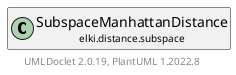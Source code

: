 @startuml
    remove .*\.(Instance|Par|Parameterizer|Factory)$
    set namespaceSeparator none
    hide empty fields
    hide empty methods

    class "<size:14>SubspaceManhattanDistance.Par\n<size:10>elki.distance.subspace" as elki.distance.subspace.SubspaceManhattanDistance.Par [[SubspaceManhattanDistance.Par.html]] {
        +make(): SubspaceManhattanDistance
    }

    abstract class "<size:14>AbstractDimensionsSelectingDistance.Par\n<size:10>elki.distance.subspace" as elki.distance.subspace.AbstractDimensionsSelectingDistance.Par [[AbstractDimensionsSelectingDistance.Par.html]]
    class "<size:14>SubspaceManhattanDistance\n<size:10>elki.distance.subspace" as elki.distance.subspace.SubspaceManhattanDistance [[SubspaceManhattanDistance.html]]

    elki.distance.subspace.AbstractDimensionsSelectingDistance.Par <|-- elki.distance.subspace.SubspaceManhattanDistance.Par
    elki.distance.subspace.SubspaceManhattanDistance +-- elki.distance.subspace.SubspaceManhattanDistance.Par

    center footer UMLDoclet 2.0.19, PlantUML 1.2022.8
@enduml
